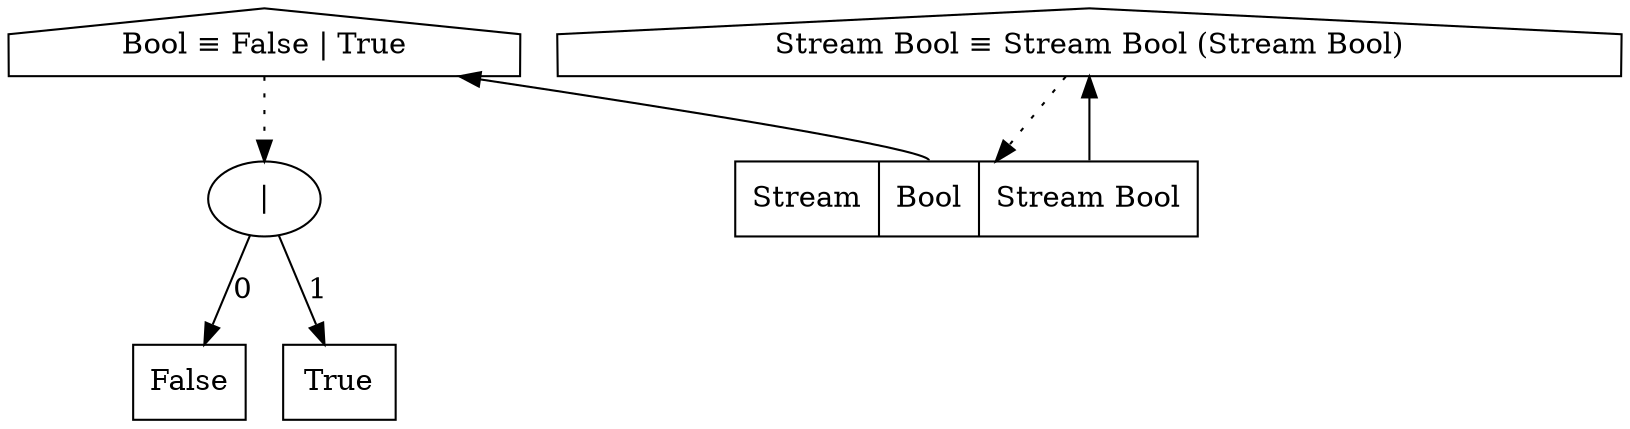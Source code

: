 digraph StreamBool { 
ordering = out

{rank = same
node[shape=house]
bool [label="Bool ≡ False | True"]
stream [label ="Stream Bool ≡ Stream Bool (Stream Bool)"]
}

{rank = same
b1  [label="|"]
Stream [shape=record,label="Stream | <s0> Bool | <s1> Stream Bool"]
}

bool -> b1[style=dotted]
false [label="False",shape=record]
true  [label="True",shape=record]
b1 -> false [label= "0"];
b1 -> true [label= "1"];

stream -> Stream[style=dotted]                  
Stream:s0 -> bool
Stream:s1 -> stream
}